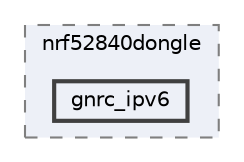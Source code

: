 digraph "/home/mj/Desktop/IoT-Chat-Digitalization/Dongle/gnrc_border_router/bin/nrf52840dongle/gnrc_ipv6"
{
 // LATEX_PDF_SIZE
  bgcolor="transparent";
  edge [fontname=Helvetica,fontsize=10,labelfontname=Helvetica,labelfontsize=10];
  node [fontname=Helvetica,fontsize=10,shape=box,height=0.2,width=0.4];
  compound=true
  subgraph clusterdir_9941f7556d96a0e17fefe82cd217bc3a {
    graph [ bgcolor="#edf0f7", pencolor="grey50", label="nrf52840dongle", fontname=Helvetica,fontsize=10 style="filled,dashed", URL="dir_9941f7556d96a0e17fefe82cd217bc3a.html",tooltip=""]
  dir_feb695b1ea135ee91351175475c16db9 [label="gnrc_ipv6", fillcolor="#edf0f7", color="grey25", style="filled,bold", URL="dir_feb695b1ea135ee91351175475c16db9.html",tooltip=""];
  }
}
